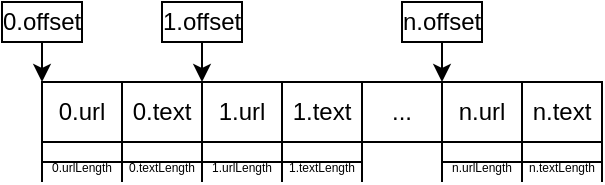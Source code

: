<mxfile version="18.0.4" type="device" pages="2"><diagram id="tyw5KZKEYvFKIscbCc-e" name="dat文件结构"><mxGraphModel dx="413" dy="263" grid="1" gridSize="10" guides="1" tooltips="1" connect="1" arrows="1" fold="1" page="1" pageScale="1" pageWidth="827" pageHeight="1169" math="0" shadow="0"><root><mxCell id="0"/><mxCell id="1" parent="0"/><mxCell id="8MYON9bofOXIVFRgeHAR-1" value="0.url" style="rounded=0;whiteSpace=wrap;html=1;" parent="1" vertex="1"><mxGeometry x="110" y="60" width="40" height="30" as="geometry"/></mxCell><mxCell id="8MYON9bofOXIVFRgeHAR-2" value="0.text" style="rounded=0;whiteSpace=wrap;html=1;" parent="1" vertex="1"><mxGeometry x="150" y="60" width="40" height="30" as="geometry"/></mxCell><mxCell id="8MYON9bofOXIVFRgeHAR-3" value="1.url" style="rounded=0;whiteSpace=wrap;html=1;" parent="1" vertex="1"><mxGeometry x="190" y="60" width="40" height="30" as="geometry"/></mxCell><mxCell id="8MYON9bofOXIVFRgeHAR-4" value="1.text" style="rounded=0;whiteSpace=wrap;html=1;" parent="1" vertex="1"><mxGeometry x="230" y="60" width="40" height="30" as="geometry"/></mxCell><mxCell id="8MYON9bofOXIVFRgeHAR-5" value="n.url" style="rounded=0;whiteSpace=wrap;html=1;" parent="1" vertex="1"><mxGeometry x="310" y="60" width="40" height="30" as="geometry"/></mxCell><mxCell id="8MYON9bofOXIVFRgeHAR-6" value="n.text" style="rounded=0;whiteSpace=wrap;html=1;" parent="1" vertex="1"><mxGeometry x="350" y="60" width="40" height="30" as="geometry"/></mxCell><mxCell id="8MYON9bofOXIVFRgeHAR-7" value="..." style="rounded=0;whiteSpace=wrap;html=1;" parent="1" vertex="1"><mxGeometry x="270" y="60" width="40" height="30" as="geometry"/></mxCell><mxCell id="8MYON9bofOXIVFRgeHAR-8" value="" style="endArrow=classic;html=1;rounded=0;entryX=0;entryY=0;entryDx=0;entryDy=0;" parent="1" target="8MYON9bofOXIVFRgeHAR-1" edge="1"><mxGeometry width="50" height="50" relative="1" as="geometry"><mxPoint x="110" y="40" as="sourcePoint"/><mxPoint x="280" y="20" as="targetPoint"/></mxGeometry></mxCell><mxCell id="8MYON9bofOXIVFRgeHAR-9" value="0.offset" style="rounded=0;whiteSpace=wrap;html=1;" parent="1" vertex="1"><mxGeometry x="90" y="20" width="40" height="20" as="geometry"/></mxCell><mxCell id="8MYON9bofOXIVFRgeHAR-11" value="&lt;font style=&quot;font-size: 6px;&quot;&gt;0.urlLength&lt;/font&gt;" style="shape=crossbar;whiteSpace=wrap;html=1;rounded=1;verticalAlign=bottom;" parent="1" vertex="1"><mxGeometry x="110" y="90" width="40" height="20" as="geometry"/></mxCell><mxCell id="8MYON9bofOXIVFRgeHAR-12" value="&lt;font style=&quot;font-size: 6px;&quot;&gt;0.textLength&lt;/font&gt;" style="shape=crossbar;whiteSpace=wrap;html=1;rounded=1;verticalAlign=bottom;" parent="1" vertex="1"><mxGeometry x="150" y="90" width="40" height="20" as="geometry"/></mxCell><mxCell id="8MYON9bofOXIVFRgeHAR-13" value="" style="endArrow=classic;html=1;rounded=0;entryX=0;entryY=0;entryDx=0;entryDy=0;" parent="1" edge="1"><mxGeometry width="50" height="50" relative="1" as="geometry"><mxPoint x="190" y="40" as="sourcePoint"/><mxPoint x="190" y="60" as="targetPoint"/></mxGeometry></mxCell><mxCell id="8MYON9bofOXIVFRgeHAR-14" value="1.offset" style="rounded=0;whiteSpace=wrap;html=1;" parent="1" vertex="1"><mxGeometry x="170" y="20" width="40" height="20" as="geometry"/></mxCell><mxCell id="8MYON9bofOXIVFRgeHAR-15" value="" style="endArrow=classic;html=1;rounded=0;entryX=0;entryY=0;entryDx=0;entryDy=0;" parent="1" edge="1"><mxGeometry width="50" height="50" relative="1" as="geometry"><mxPoint x="310" y="40" as="sourcePoint"/><mxPoint x="310" y="60" as="targetPoint"/></mxGeometry></mxCell><mxCell id="8MYON9bofOXIVFRgeHAR-16" value="n.offset" style="rounded=0;whiteSpace=wrap;html=1;" parent="1" vertex="1"><mxGeometry x="290" y="20" width="40" height="20" as="geometry"/></mxCell><mxCell id="8MYON9bofOXIVFRgeHAR-17" value="&lt;font style=&quot;font-size: 6px;&quot;&gt;1.urlLength&lt;/font&gt;" style="shape=crossbar;whiteSpace=wrap;html=1;rounded=1;verticalAlign=bottom;" parent="1" vertex="1"><mxGeometry x="190" y="90" width="40" height="20" as="geometry"/></mxCell><mxCell id="8MYON9bofOXIVFRgeHAR-18" value="&lt;font style=&quot;font-size: 6px;&quot;&gt;1.textLength&lt;/font&gt;" style="shape=crossbar;whiteSpace=wrap;html=1;rounded=1;verticalAlign=bottom;" parent="1" vertex="1"><mxGeometry x="230" y="90" width="40" height="20" as="geometry"/></mxCell><mxCell id="8MYON9bofOXIVFRgeHAR-19" value="&lt;font style=&quot;font-size: 6px;&quot;&gt;n.urlLength&lt;/font&gt;" style="shape=crossbar;whiteSpace=wrap;html=1;rounded=1;verticalAlign=bottom;" parent="1" vertex="1"><mxGeometry x="310" y="90" width="40" height="20" as="geometry"/></mxCell><mxCell id="8MYON9bofOXIVFRgeHAR-20" value="&lt;font style=&quot;font-size: 6px;&quot;&gt;n.textLength&lt;/font&gt;" style="shape=crossbar;whiteSpace=wrap;html=1;rounded=1;verticalAlign=bottom;" parent="1" vertex="1"><mxGeometry x="350" y="90" width="40" height="20" as="geometry"/></mxCell></root></mxGraphModel></diagram><diagram id="anWsRk7BZ2XeHQfKDq-6" name="二分查找定位索引文件号"><mxGraphModel dx="449" dy="326" grid="1" gridSize="10" guides="1" tooltips="1" connect="1" arrows="1" fold="1" page="1" pageScale="1" pageWidth="827" pageHeight="1169" math="0" shadow="0"><root><mxCell id="0"/><mxCell id="1" parent="0"/><mxCell id="tgL4k-u9tg-9nyREEv_--1" value="index0(n0)" style="rounded=0;whiteSpace=wrap;html=1;" vertex="1" parent="1"><mxGeometry x="160" y="150" width="100" height="30" as="geometry"/></mxCell><mxCell id="tgL4k-u9tg-9nyREEv_--4" value="index1(n1)" style="rounded=0;whiteSpace=wrap;html=1;" vertex="1" parent="1"><mxGeometry x="260" y="150" width="100" height="30" as="geometry"/></mxCell><mxCell id="tgL4k-u9tg-9nyREEv_--5" value="..." style="rounded=0;whiteSpace=wrap;html=1;" vertex="1" parent="1"><mxGeometry x="360" y="150" width="40" height="30" as="geometry"/></mxCell><mxCell id="tgL4k-u9tg-9nyREEv_--6" value="indexi(ni)" style="rounded=0;whiteSpace=wrap;html=1;" vertex="1" parent="1"><mxGeometry x="400" y="150" width="100" height="30" as="geometry"/></mxCell><mxCell id="tgL4k-u9tg-9nyREEv_--7" value="查询范围0~n0-1" style="rounded=0;whiteSpace=wrap;html=1;" vertex="1" parent="1"><mxGeometry x="160" y="180" width="100" height="60" as="geometry"/></mxCell><mxCell id="tgL4k-u9tg-9nyREEv_--8" value="查询范围n0~n0+n1-1" style="rounded=0;whiteSpace=wrap;html=1;" vertex="1" parent="1"><mxGeometry x="260" y="180" width="100" height="60" as="geometry"/></mxCell><mxCell id="tgL4k-u9tg-9nyREEv_--9" value="查询范围&lt;br&gt;..." style="rounded=0;whiteSpace=wrap;html=1;" vertex="1" parent="1"><mxGeometry x="400" y="180" width="100" height="60" as="geometry"/></mxCell><mxCell id="tgL4k-u9tg-9nyREEv_--10" value="..." style="rounded=0;whiteSpace=wrap;html=1;" vertex="1" parent="1"><mxGeometry x="360" y="180" width="40" height="60" as="geometry"/></mxCell><mxCell id="tgL4k-u9tg-9nyREEv_--11" value="n0" style="rounded=0;whiteSpace=wrap;html=1;" vertex="1" parent="1"><mxGeometry x="160" y="290" width="100" height="30" as="geometry"/></mxCell><mxCell id="tgL4k-u9tg-9nyREEv_--12" value="n0+n1" style="rounded=0;whiteSpace=wrap;html=1;" vertex="1" parent="1"><mxGeometry x="260" y="290" width="100" height="30" as="geometry"/></mxCell><mxCell id="tgL4k-u9tg-9nyREEv_--13" value="..." style="rounded=0;whiteSpace=wrap;html=1;" vertex="1" parent="1"><mxGeometry x="360" y="290" width="40" height="30" as="geometry"/></mxCell><mxCell id="tgL4k-u9tg-9nyREEv_--14" value="n0+n1+...+ni" style="rounded=0;whiteSpace=wrap;html=1;" vertex="1" parent="1"><mxGeometry x="400" y="290" width="100" height="30" as="geometry"/></mxCell></root></mxGraphModel></diagram></mxfile>